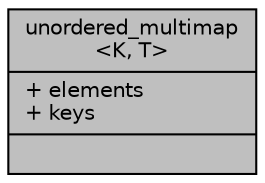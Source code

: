digraph "unordered_multimap&lt;K, T&gt;"
{
 // INTERACTIVE_SVG=YES
  bgcolor="transparent";
  edge [fontname="Helvetica",fontsize="10",labelfontname="Helvetica",labelfontsize="10"];
  node [fontname="Helvetica",fontsize="10",shape=record];
  Node1 [label="{unordered_multimap\l\<K, T\>\n|+ elements\l+ keys\l|}",height=0.2,width=0.4,color="black", fillcolor="grey75", style="filled", fontcolor="black"];
}
